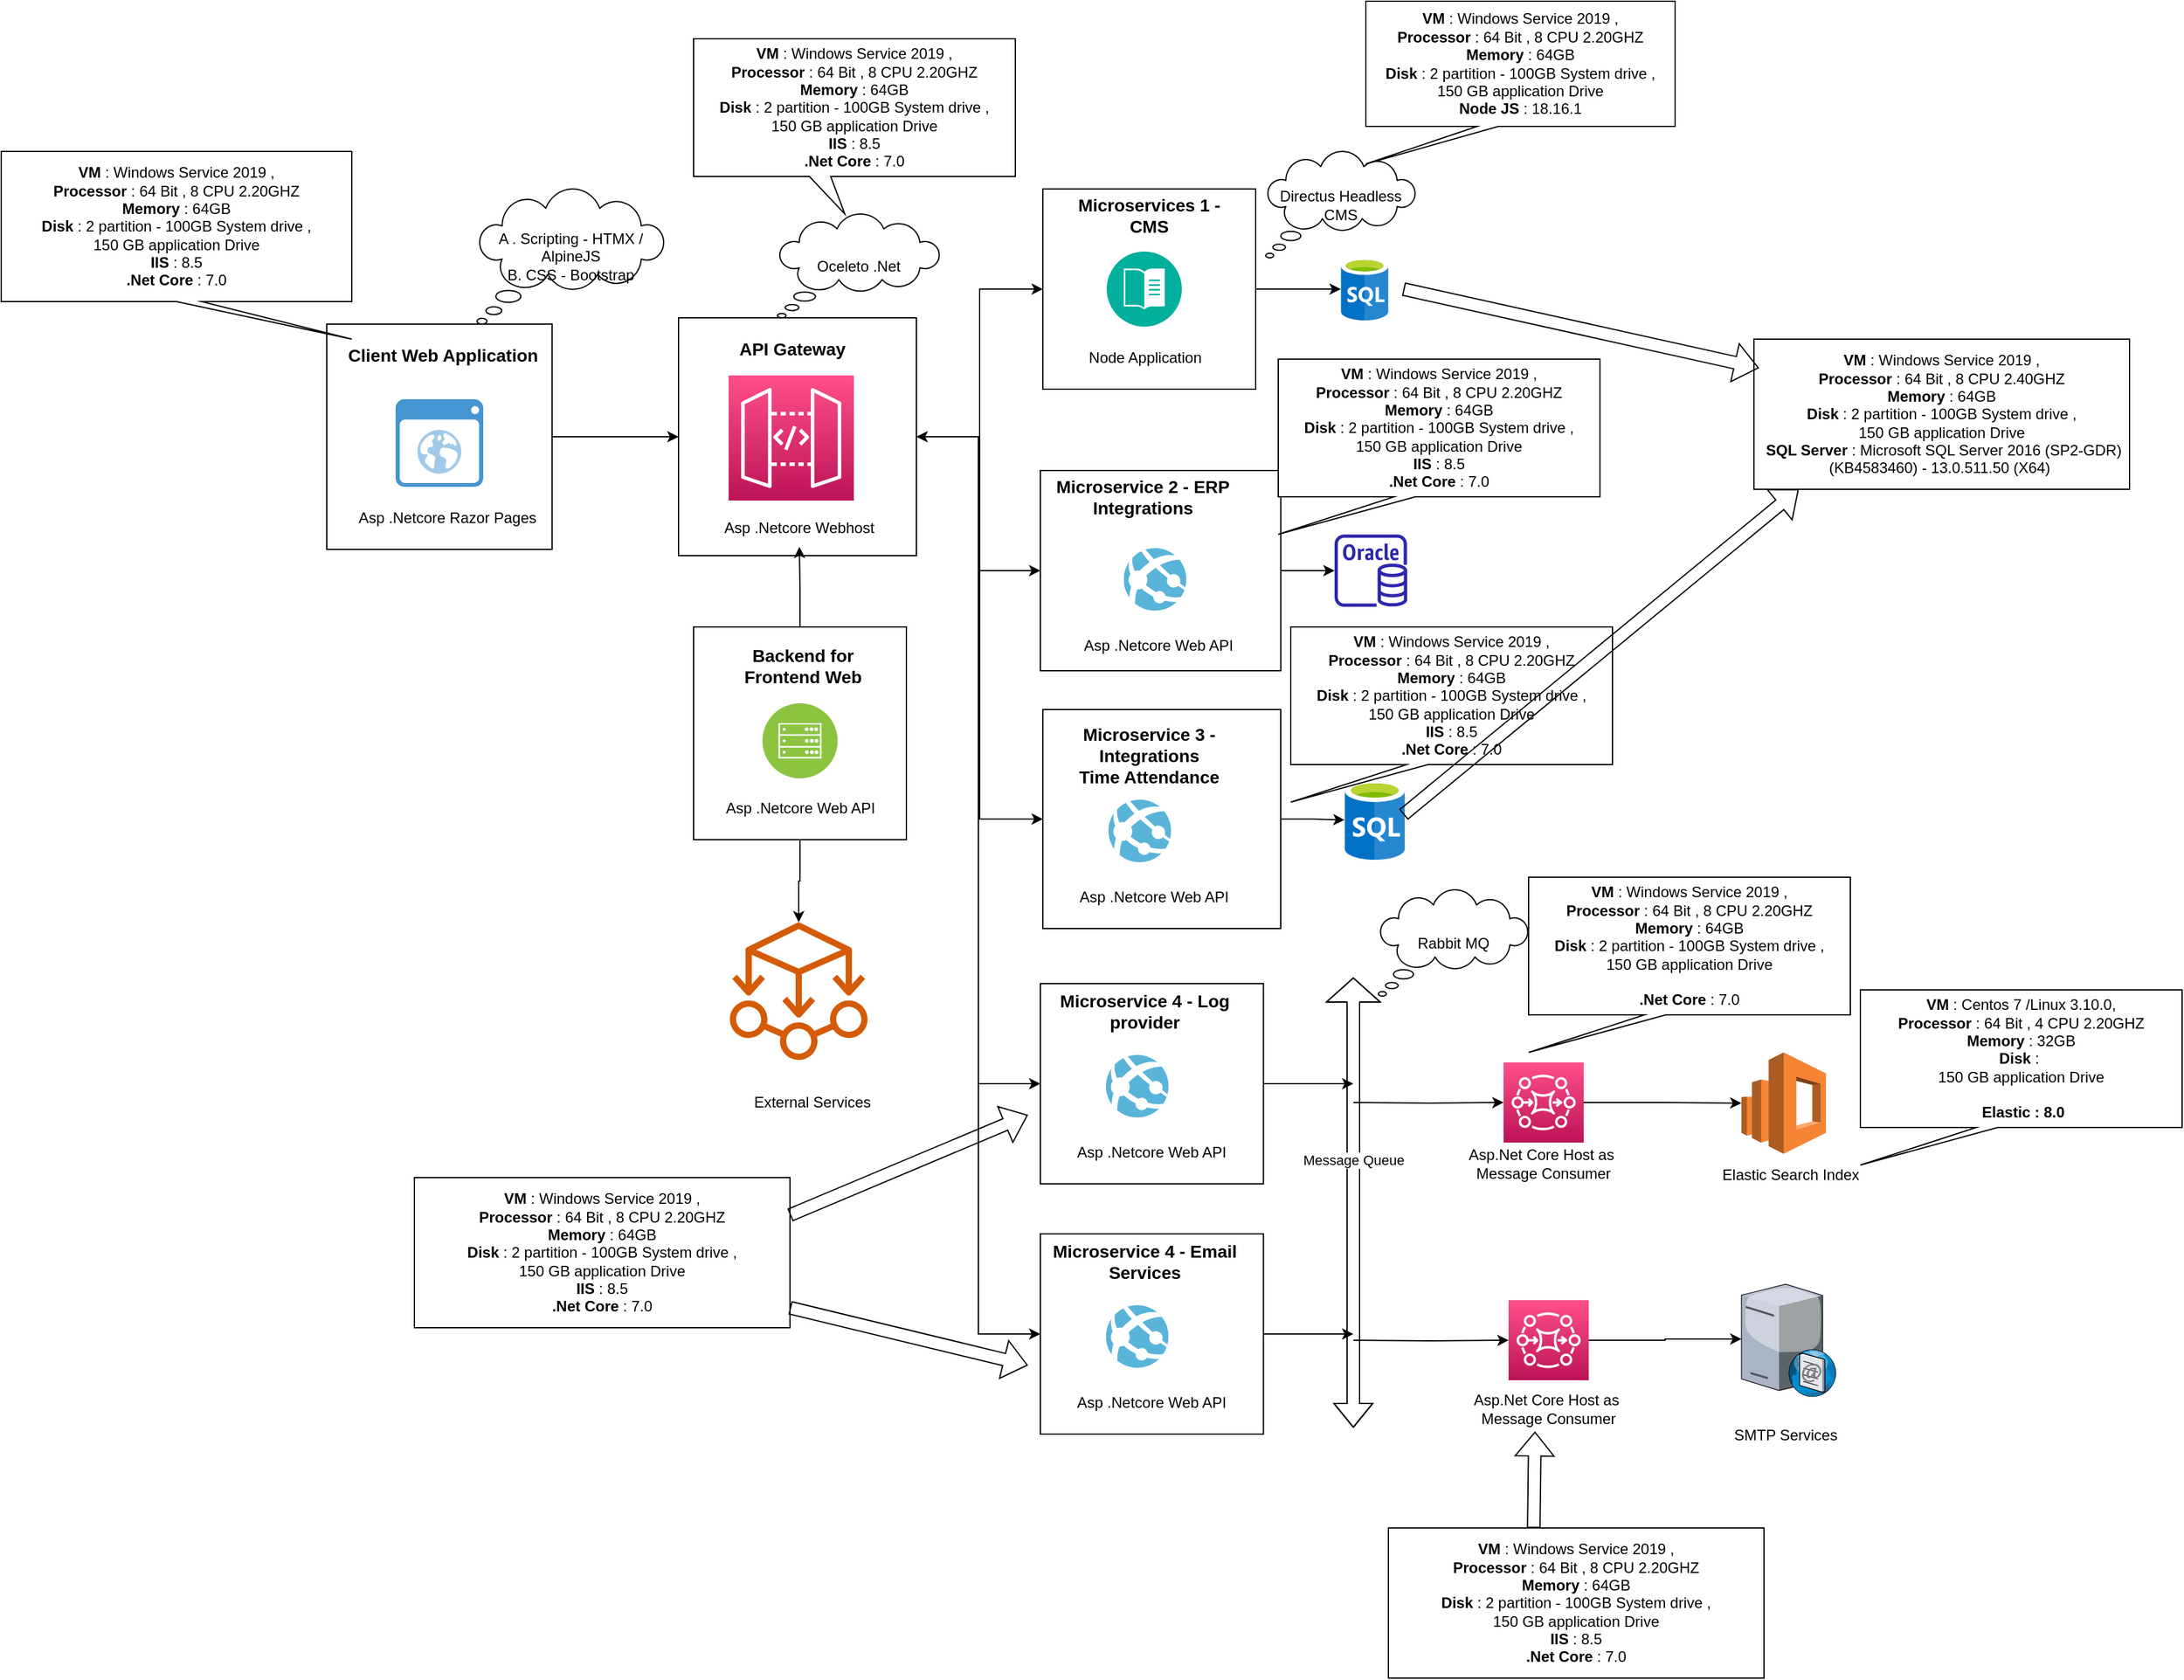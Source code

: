 <mxfile version="21.5.2" type="github">
  <diagram name="Page-1" id="9B2FrqlO3O0PhIjn9zHE">
    <mxGraphModel dx="2524" dy="1864" grid="1" gridSize="10" guides="1" tooltips="1" connect="1" arrows="1" fold="1" page="1" pageScale="1" pageWidth="850" pageHeight="1100" math="0" shadow="0">
      <root>
        <mxCell id="0" />
        <mxCell id="1" parent="0" />
        <mxCell id="-9dhcDxef-u13hbrz7UL-17" value="" style="image;sketch=0;aspect=fixed;html=1;points=[];align=center;fontSize=12;image=img/lib/mscae/SQL_Database_generic.svg;" parent="1" vertex="1">
          <mxGeometry x="770" y="85" width="38" height="50" as="geometry" />
        </mxCell>
        <mxCell id="-9dhcDxef-u13hbrz7UL-23" value="" style="group" parent="1" vertex="1" connectable="0">
          <mxGeometry x="532" y="30" width="170" height="160" as="geometry" />
        </mxCell>
        <mxCell id="-9dhcDxef-u13hbrz7UL-22" value="&lt;b&gt;&lt;br&gt;&lt;br&gt;&lt;/b&gt;" style="rounded=0;whiteSpace=wrap;html=1;" parent="-9dhcDxef-u13hbrz7UL-23" vertex="1">
          <mxGeometry width="170" height="160" as="geometry" />
        </mxCell>
        <mxCell id="-9dhcDxef-u13hbrz7UL-24" value="&lt;span style=&quot;font-size: 14px;&quot;&gt;&lt;b&gt;Microservices 1 - CMS&lt;/b&gt;&lt;/span&gt;" style="text;html=1;strokeColor=none;fillColor=none;align=center;verticalAlign=middle;whiteSpace=wrap;rounded=0;" parent="-9dhcDxef-u13hbrz7UL-23" vertex="1">
          <mxGeometry x="10" y="6" width="150" height="30" as="geometry" />
        </mxCell>
        <mxCell id="-9dhcDxef-u13hbrz7UL-34" value="" style="image;aspect=fixed;perimeter=ellipsePerimeter;html=1;align=center;shadow=0;dashed=0;fontColor=#4277BB;labelBackgroundColor=default;fontSize=12;spacingTop=3;image=img/lib/ibm/management/content_management.svg;" parent="-9dhcDxef-u13hbrz7UL-23" vertex="1">
          <mxGeometry x="51" y="50" width="60" height="60" as="geometry" />
        </mxCell>
        <mxCell id="-9dhcDxef-u13hbrz7UL-35" value="Node Application&amp;nbsp;" style="text;html=1;strokeColor=none;fillColor=none;align=center;verticalAlign=middle;whiteSpace=wrap;rounded=0;container=0;" parent="-9dhcDxef-u13hbrz7UL-23" vertex="1">
          <mxGeometry y="120" width="167" height="30" as="geometry" />
        </mxCell>
        <mxCell id="-9dhcDxef-u13hbrz7UL-25" value="" style="group" parent="1" vertex="1" connectable="0">
          <mxGeometry x="-40" y="138" width="180" height="180" as="geometry" />
        </mxCell>
        <mxCell id="-9dhcDxef-u13hbrz7UL-6" value="" style="whiteSpace=wrap;html=1;aspect=fixed;" parent="-9dhcDxef-u13hbrz7UL-25" vertex="1">
          <mxGeometry width="180" height="180" as="geometry" />
        </mxCell>
        <mxCell id="-9dhcDxef-u13hbrz7UL-4" value="" style="shadow=0;dashed=0;html=1;strokeColor=none;fillColor=#4495D1;labelPosition=center;verticalLabelPosition=bottom;verticalAlign=top;align=center;outlineConnect=0;shape=mxgraph.veeam.2d.web_ui;" parent="-9dhcDxef-u13hbrz7UL-25" vertex="1">
          <mxGeometry x="55" y="60" width="70" height="70" as="geometry" />
        </mxCell>
        <mxCell id="-9dhcDxef-u13hbrz7UL-5" value="&lt;b&gt;&lt;font style=&quot;font-size: 14px;&quot;&gt;Client Web Application&lt;/font&gt;&lt;/b&gt;" style="text;html=1;strokeColor=none;fillColor=none;align=center;verticalAlign=middle;whiteSpace=wrap;rounded=0;" parent="-9dhcDxef-u13hbrz7UL-25" vertex="1">
          <mxGeometry x="13.5" y="10" width="157.5" height="30" as="geometry" />
        </mxCell>
        <mxCell id="-9dhcDxef-u13hbrz7UL-7" value="Asp .Netcore Razor Pages" style="text;html=1;strokeColor=none;fillColor=none;align=center;verticalAlign=middle;whiteSpace=wrap;rounded=0;" parent="-9dhcDxef-u13hbrz7UL-25" vertex="1">
          <mxGeometry x="24" y="140" width="145" height="30" as="geometry" />
        </mxCell>
        <mxCell id="-9dhcDxef-u13hbrz7UL-26" value="" style="group" parent="1" vertex="1" connectable="0">
          <mxGeometry x="241" y="133" width="190" height="190" as="geometry" />
        </mxCell>
        <mxCell id="-9dhcDxef-u13hbrz7UL-9" value="" style="whiteSpace=wrap;html=1;aspect=fixed;" parent="-9dhcDxef-u13hbrz7UL-26" vertex="1">
          <mxGeometry width="190" height="190" as="geometry" />
        </mxCell>
        <mxCell id="-9dhcDxef-u13hbrz7UL-8" value="" style="sketch=0;points=[[0,0,0],[0.25,0,0],[0.5,0,0],[0.75,0,0],[1,0,0],[0,1,0],[0.25,1,0],[0.5,1,0],[0.75,1,0],[1,1,0],[0,0.25,0],[0,0.5,0],[0,0.75,0],[1,0.25,0],[1,0.5,0],[1,0.75,0]];outlineConnect=0;fontColor=#232F3E;gradientColor=#FF4F8B;gradientDirection=north;fillColor=#BC1356;strokeColor=#ffffff;dashed=0;verticalLabelPosition=bottom;verticalAlign=top;align=center;html=1;fontSize=12;fontStyle=0;aspect=fixed;shape=mxgraph.aws4.resourceIcon;resIcon=mxgraph.aws4.api_gateway;" parent="-9dhcDxef-u13hbrz7UL-26" vertex="1">
          <mxGeometry x="40" y="46" width="100" height="100" as="geometry" />
        </mxCell>
        <mxCell id="-9dhcDxef-u13hbrz7UL-10" value="&lt;b&gt;&lt;font style=&quot;font-size: 14px;&quot;&gt;API Gateway&lt;/font&gt;&lt;/b&gt;" style="text;html=1;strokeColor=none;fillColor=none;align=center;verticalAlign=middle;whiteSpace=wrap;rounded=0;" parent="-9dhcDxef-u13hbrz7UL-26" vertex="1">
          <mxGeometry x="41" y="10" width="100" height="30" as="geometry" />
        </mxCell>
        <mxCell id="-9dhcDxef-u13hbrz7UL-11" value="Asp .Netcore Webhost" style="text;html=1;strokeColor=none;fillColor=none;align=center;verticalAlign=middle;whiteSpace=wrap;rounded=0;" parent="-9dhcDxef-u13hbrz7UL-26" vertex="1">
          <mxGeometry x="13" y="153" width="167" height="30" as="geometry" />
        </mxCell>
        <mxCell id="-9dhcDxef-u13hbrz7UL-33" value="" style="group" parent="1" vertex="1" connectable="0">
          <mxGeometry x="253" y="380" width="175" height="170" as="geometry" />
        </mxCell>
        <mxCell id="-9dhcDxef-u13hbrz7UL-27" value="" style="whiteSpace=wrap;html=1;aspect=fixed;container=0;" parent="-9dhcDxef-u13hbrz7UL-33" vertex="1">
          <mxGeometry width="170" height="170" as="geometry" />
        </mxCell>
        <mxCell id="-9dhcDxef-u13hbrz7UL-28" value="" style="image;aspect=fixed;perimeter=ellipsePerimeter;html=1;align=center;shadow=0;dashed=0;fontColor=#4277BB;labelBackgroundColor=default;fontSize=12;spacingTop=3;image=img/lib/ibm/infrastructure/mobile_backend.svg;container=0;" parent="-9dhcDxef-u13hbrz7UL-33" vertex="1">
          <mxGeometry x="55" y="61" width="60" height="60" as="geometry" />
        </mxCell>
        <mxCell id="-9dhcDxef-u13hbrz7UL-29" value="&lt;b&gt;&lt;font style=&quot;font-size: 14px;&quot;&gt;Backend for &lt;br&gt;Frontend Web&lt;/font&gt;&lt;/b&gt;" style="text;html=1;strokeColor=none;fillColor=none;align=center;verticalAlign=middle;whiteSpace=wrap;rounded=0;container=0;" parent="-9dhcDxef-u13hbrz7UL-33" vertex="1">
          <mxGeometry x="5" y="20" width="165" height="21" as="geometry" />
        </mxCell>
        <mxCell id="-9dhcDxef-u13hbrz7UL-30" value="Asp .Netcore Web API" style="text;html=1;strokeColor=none;fillColor=none;align=center;verticalAlign=middle;whiteSpace=wrap;rounded=0;container=0;" parent="-9dhcDxef-u13hbrz7UL-33" vertex="1">
          <mxGeometry x="1.5" y="130" width="167" height="30" as="geometry" />
        </mxCell>
        <mxCell id="-9dhcDxef-u13hbrz7UL-37" value="" style="group" parent="1" vertex="1" connectable="0">
          <mxGeometry x="530" y="255" width="200" height="160" as="geometry" />
        </mxCell>
        <mxCell id="-9dhcDxef-u13hbrz7UL-36" value="&lt;b&gt;&lt;br&gt;&lt;br&gt;&lt;/b&gt;" style="rounded=0;whiteSpace=wrap;html=1;" parent="-9dhcDxef-u13hbrz7UL-37" vertex="1">
          <mxGeometry width="192.09" height="160" as="geometry" />
        </mxCell>
        <mxCell id="-9dhcDxef-u13hbrz7UL-20" value="" style="image;sketch=0;aspect=fixed;html=1;points=[];align=center;fontSize=12;image=img/lib/mscae/App_Services.svg;" parent="-9dhcDxef-u13hbrz7UL-37" vertex="1">
          <mxGeometry x="66.588" y="62" width="50" height="50" as="geometry" />
        </mxCell>
        <mxCell id="-9dhcDxef-u13hbrz7UL-38" value="&lt;span style=&quot;font-size: 14px;&quot;&gt;&lt;b&gt;Microservice 2 - ERP Integrations&lt;/b&gt;&lt;/span&gt;" style="text;html=1;strokeColor=none;fillColor=none;align=center;verticalAlign=middle;whiteSpace=wrap;rounded=0;container=0;" parent="-9dhcDxef-u13hbrz7UL-37" vertex="1">
          <mxGeometry x="-11.299" y="10" width="186.441" height="21" as="geometry" />
        </mxCell>
        <mxCell id="-9dhcDxef-u13hbrz7UL-49" value="Asp .Netcore Web API" style="text;html=1;strokeColor=none;fillColor=none;align=center;verticalAlign=middle;whiteSpace=wrap;rounded=0;container=0;" parent="-9dhcDxef-u13hbrz7UL-37" vertex="1">
          <mxGeometry y="125" width="188.701" height="30" as="geometry" />
        </mxCell>
        <mxCell id="-9dhcDxef-u13hbrz7UL-39" value="" style="edgeStyle=orthogonalEdgeStyle;rounded=0;orthogonalLoop=1;jettySize=auto;html=1;" parent="1" source="-9dhcDxef-u13hbrz7UL-6" target="-9dhcDxef-u13hbrz7UL-9" edge="1">
          <mxGeometry relative="1" as="geometry" />
        </mxCell>
        <mxCell id="-9dhcDxef-u13hbrz7UL-40" style="edgeStyle=orthogonalEdgeStyle;rounded=0;orthogonalLoop=1;jettySize=auto;html=1;" parent="1" source="-9dhcDxef-u13hbrz7UL-9" target="-9dhcDxef-u13hbrz7UL-22" edge="1">
          <mxGeometry relative="1" as="geometry" />
        </mxCell>
        <mxCell id="-9dhcDxef-u13hbrz7UL-42" style="edgeStyle=orthogonalEdgeStyle;rounded=0;orthogonalLoop=1;jettySize=auto;html=1;entryX=0.5;entryY=1;entryDx=0;entryDy=0;" parent="1" source="-9dhcDxef-u13hbrz7UL-27" target="-9dhcDxef-u13hbrz7UL-11" edge="1">
          <mxGeometry relative="1" as="geometry" />
        </mxCell>
        <mxCell id="-9dhcDxef-u13hbrz7UL-43" value="" style="group" parent="1" vertex="1" connectable="0">
          <mxGeometry x="532" y="456" width="200" height="165" as="geometry" />
        </mxCell>
        <mxCell id="-9dhcDxef-u13hbrz7UL-44" value="&lt;b&gt;&lt;br&gt;&lt;br&gt;&lt;/b&gt;" style="rounded=0;whiteSpace=wrap;html=1;" parent="-9dhcDxef-u13hbrz7UL-43" vertex="1">
          <mxGeometry y="-10" width="190" height="175" as="geometry" />
        </mxCell>
        <mxCell id="-9dhcDxef-u13hbrz7UL-45" value="" style="image;sketch=0;aspect=fixed;html=1;points=[];align=center;fontSize=12;image=img/lib/mscae/App_Services.svg;" parent="-9dhcDxef-u13hbrz7UL-43" vertex="1">
          <mxGeometry x="52.411" y="62" width="50" height="50" as="geometry" />
        </mxCell>
        <mxCell id="-9dhcDxef-u13hbrz7UL-46" value="&lt;span style=&quot;font-size: 14px;&quot;&gt;&lt;b&gt;Microservice 3 - &lt;br&gt;Integrations&lt;br&gt;Time Attendance&lt;br&gt;&lt;/b&gt;&lt;/span&gt;" style="text;html=1;strokeColor=none;fillColor=none;align=center;verticalAlign=middle;whiteSpace=wrap;rounded=0;container=0;" parent="-9dhcDxef-u13hbrz7UL-43" vertex="1">
          <mxGeometry x="-30" y="16" width="230" height="21" as="geometry" />
        </mxCell>
        <mxCell id="-9dhcDxef-u13hbrz7UL-51" value="Asp .Netcore Web API" style="text;html=1;strokeColor=none;fillColor=none;align=center;verticalAlign=middle;whiteSpace=wrap;rounded=0;container=0;" parent="-9dhcDxef-u13hbrz7UL-43" vertex="1">
          <mxGeometry x="-9.801" y="125" width="197.801" height="30" as="geometry" />
        </mxCell>
        <mxCell id="-9dhcDxef-u13hbrz7UL-48" value="" style="image;sketch=0;aspect=fixed;html=1;points=[];align=center;fontSize=12;image=img/lib/mscae/SQL_Database_generic.svg;" parent="1" vertex="1">
          <mxGeometry x="773" y="502.5" width="48.26" height="63.5" as="geometry" />
        </mxCell>
        <mxCell id="-9dhcDxef-u13hbrz7UL-50" value="" style="sketch=0;outlineConnect=0;fontColor=#232F3E;gradientColor=none;fillColor=#2E27AD;strokeColor=none;dashed=0;verticalLabelPosition=bottom;verticalAlign=top;align=center;html=1;fontSize=12;fontStyle=0;aspect=fixed;pointerEvents=1;shape=mxgraph.aws4.rds_oracle_instance;" parent="1" vertex="1">
          <mxGeometry x="765" y="306" width="58" height="58" as="geometry" />
        </mxCell>
        <mxCell id="-9dhcDxef-u13hbrz7UL-52" style="edgeStyle=orthogonalEdgeStyle;rounded=0;orthogonalLoop=1;jettySize=auto;html=1;" parent="1" source="-9dhcDxef-u13hbrz7UL-9" target="-9dhcDxef-u13hbrz7UL-36" edge="1">
          <mxGeometry relative="1" as="geometry" />
        </mxCell>
        <mxCell id="-9dhcDxef-u13hbrz7UL-53" style="edgeStyle=orthogonalEdgeStyle;rounded=0;orthogonalLoop=1;jettySize=auto;html=1;entryX=0;entryY=0.5;entryDx=0;entryDy=0;" parent="1" source="-9dhcDxef-u13hbrz7UL-9" target="-9dhcDxef-u13hbrz7UL-44" edge="1">
          <mxGeometry relative="1" as="geometry" />
        </mxCell>
        <mxCell id="-9dhcDxef-u13hbrz7UL-54" value="" style="group" parent="1" vertex="1" connectable="0">
          <mxGeometry x="530" y="660" width="188" height="160" as="geometry" />
        </mxCell>
        <mxCell id="-9dhcDxef-u13hbrz7UL-79" style="edgeStyle=orthogonalEdgeStyle;rounded=0;orthogonalLoop=1;jettySize=auto;html=1;" parent="-9dhcDxef-u13hbrz7UL-54" source="-9dhcDxef-u13hbrz7UL-55" edge="1">
          <mxGeometry relative="1" as="geometry">
            <mxPoint x="250" y="85" as="targetPoint" />
          </mxGeometry>
        </mxCell>
        <mxCell id="-9dhcDxef-u13hbrz7UL-55" value="&lt;b&gt;&lt;br&gt;&lt;br&gt;&lt;/b&gt;" style="rounded=0;whiteSpace=wrap;html=1;" parent="-9dhcDxef-u13hbrz7UL-54" vertex="1">
          <mxGeometry y="5" width="178.198" height="160" as="geometry" />
        </mxCell>
        <mxCell id="-9dhcDxef-u13hbrz7UL-56" value="" style="image;sketch=0;aspect=fixed;html=1;points=[];align=center;fontSize=12;image=img/lib/mscae/App_Services.svg;" parent="-9dhcDxef-u13hbrz7UL-54" vertex="1">
          <mxGeometry x="52.411" y="62" width="50" height="50" as="geometry" />
        </mxCell>
        <mxCell id="-9dhcDxef-u13hbrz7UL-57" value="&lt;span style=&quot;font-size: 14px;&quot;&gt;&lt;b&gt;Microservice 4 - Log provider&lt;/b&gt;&lt;/span&gt;" style="text;html=1;strokeColor=none;fillColor=none;align=center;verticalAlign=middle;whiteSpace=wrap;rounded=0;container=0;" parent="-9dhcDxef-u13hbrz7UL-54" vertex="1">
          <mxGeometry x="-2.621" y="16" width="172.957" height="21" as="geometry" />
        </mxCell>
        <mxCell id="-9dhcDxef-u13hbrz7UL-58" value="Asp .Netcore Web API" style="text;html=1;strokeColor=none;fillColor=none;align=center;verticalAlign=middle;whiteSpace=wrap;rounded=0;container=0;" parent="-9dhcDxef-u13hbrz7UL-54" vertex="1">
          <mxGeometry x="-9.801" y="125" width="197.801" height="30" as="geometry" />
        </mxCell>
        <mxCell id="-9dhcDxef-u13hbrz7UL-59" value="" style="group" parent="1" vertex="1" connectable="0">
          <mxGeometry x="530" y="860" width="188" height="160" as="geometry" />
        </mxCell>
        <mxCell id="-9dhcDxef-u13hbrz7UL-80" style="edgeStyle=orthogonalEdgeStyle;rounded=0;orthogonalLoop=1;jettySize=auto;html=1;" parent="-9dhcDxef-u13hbrz7UL-59" source="-9dhcDxef-u13hbrz7UL-60" edge="1">
          <mxGeometry relative="1" as="geometry">
            <mxPoint x="250" y="85" as="targetPoint" />
          </mxGeometry>
        </mxCell>
        <mxCell id="-9dhcDxef-u13hbrz7UL-60" value="&lt;b&gt;&lt;br&gt;&lt;br&gt;&lt;/b&gt;" style="rounded=0;whiteSpace=wrap;html=1;" parent="-9dhcDxef-u13hbrz7UL-59" vertex="1">
          <mxGeometry y="5" width="178.198" height="160" as="geometry" />
        </mxCell>
        <mxCell id="-9dhcDxef-u13hbrz7UL-61" value="" style="image;sketch=0;aspect=fixed;html=1;points=[];align=center;fontSize=12;image=img/lib/mscae/App_Services.svg;" parent="-9dhcDxef-u13hbrz7UL-59" vertex="1">
          <mxGeometry x="52.411" y="62" width="50" height="50" as="geometry" />
        </mxCell>
        <mxCell id="-9dhcDxef-u13hbrz7UL-62" value="&lt;span style=&quot;font-size: 14px;&quot;&gt;&lt;b&gt;Microservice 4 - Email Services&lt;/b&gt;&lt;/span&gt;" style="text;html=1;strokeColor=none;fillColor=none;align=center;verticalAlign=middle;whiteSpace=wrap;rounded=0;container=0;" parent="-9dhcDxef-u13hbrz7UL-59" vertex="1">
          <mxGeometry x="-2.621" y="16" width="172.957" height="21" as="geometry" />
        </mxCell>
        <mxCell id="-9dhcDxef-u13hbrz7UL-63" value="Asp .Netcore Web API" style="text;html=1;strokeColor=none;fillColor=none;align=center;verticalAlign=middle;whiteSpace=wrap;rounded=0;container=0;" parent="-9dhcDxef-u13hbrz7UL-59" vertex="1">
          <mxGeometry x="-9.801" y="125" width="197.801" height="30" as="geometry" />
        </mxCell>
        <mxCell id="-9dhcDxef-u13hbrz7UL-92" style="edgeStyle=orthogonalEdgeStyle;rounded=0;orthogonalLoop=1;jettySize=auto;html=1;" parent="1" source="-9dhcDxef-u13hbrz7UL-64" target="-9dhcDxef-u13hbrz7UL-90" edge="1">
          <mxGeometry relative="1" as="geometry" />
        </mxCell>
        <mxCell id="-9dhcDxef-u13hbrz7UL-64" value="" style="sketch=0;points=[[0,0,0],[0.25,0,0],[0.5,0,0],[0.75,0,0],[1,0,0],[0,1,0],[0.25,1,0],[0.5,1,0],[0.75,1,0],[1,1,0],[0,0.25,0],[0,0.5,0],[0,0.75,0],[1,0.25,0],[1,0.5,0],[1,0.75,0]];outlineConnect=0;fontColor=#232F3E;gradientColor=#FF4F8B;gradientDirection=north;fillColor=#BC1356;strokeColor=#ffffff;dashed=0;verticalLabelPosition=bottom;verticalAlign=top;align=center;html=1;fontSize=12;fontStyle=0;aspect=fixed;shape=mxgraph.aws4.resourceIcon;resIcon=mxgraph.aws4.mq;" parent="1" vertex="1">
          <mxGeometry x="904" y="918" width="64" height="64" as="geometry" />
        </mxCell>
        <mxCell id="-9dhcDxef-u13hbrz7UL-88" style="edgeStyle=orthogonalEdgeStyle;rounded=0;orthogonalLoop=1;jettySize=auto;html=1;" parent="1" source="-9dhcDxef-u13hbrz7UL-65" target="-9dhcDxef-u13hbrz7UL-86" edge="1">
          <mxGeometry relative="1" as="geometry" />
        </mxCell>
        <mxCell id="-9dhcDxef-u13hbrz7UL-65" value="" style="sketch=0;points=[[0,0,0],[0.25,0,0],[0.5,0,0],[0.75,0,0],[1,0,0],[0,1,0],[0.25,1,0],[0.5,1,0],[0.75,1,0],[1,1,0],[0,0.25,0],[0,0.5,0],[0,0.75,0],[1,0.25,0],[1,0.5,0],[1,0.75,0]];outlineConnect=0;fontColor=#232F3E;gradientColor=#FF4F8B;gradientDirection=north;fillColor=#BC1356;strokeColor=#ffffff;dashed=0;verticalLabelPosition=bottom;verticalAlign=top;align=center;html=1;fontSize=12;fontStyle=0;aspect=fixed;shape=mxgraph.aws4.resourceIcon;resIcon=mxgraph.aws4.mq;" parent="1" vertex="1">
          <mxGeometry x="900" y="728" width="64" height="64" as="geometry" />
        </mxCell>
        <mxCell id="-9dhcDxef-u13hbrz7UL-66" value="Asp.Net Core Host as&amp;nbsp; Message Consumer" style="text;html=1;strokeColor=none;fillColor=none;align=center;verticalAlign=middle;whiteSpace=wrap;rounded=0;" parent="1" vertex="1">
          <mxGeometry x="856" y="794" width="152" height="30" as="geometry" />
        </mxCell>
        <mxCell id="-9dhcDxef-u13hbrz7UL-68" style="edgeStyle=orthogonalEdgeStyle;rounded=0;orthogonalLoop=1;jettySize=auto;html=1;entryX=0;entryY=0.5;entryDx=0;entryDy=0;" parent="1" source="-9dhcDxef-u13hbrz7UL-9" target="-9dhcDxef-u13hbrz7UL-55" edge="1">
          <mxGeometry relative="1" as="geometry" />
        </mxCell>
        <mxCell id="-9dhcDxef-u13hbrz7UL-69" style="edgeStyle=orthogonalEdgeStyle;rounded=0;orthogonalLoop=1;jettySize=auto;html=1;entryX=0;entryY=0.5;entryDx=0;entryDy=0;" parent="1" source="-9dhcDxef-u13hbrz7UL-9" target="-9dhcDxef-u13hbrz7UL-60" edge="1">
          <mxGeometry relative="1" as="geometry" />
        </mxCell>
        <mxCell id="-9dhcDxef-u13hbrz7UL-70" value="" style="edgeStyle=orthogonalEdgeStyle;rounded=0;orthogonalLoop=1;jettySize=auto;html=1;" parent="1" target="-9dhcDxef-u13hbrz7UL-65" edge="1">
          <mxGeometry relative="1" as="geometry">
            <mxPoint x="780" y="760" as="sourcePoint" />
          </mxGeometry>
        </mxCell>
        <mxCell id="-9dhcDxef-u13hbrz7UL-71" value="" style="edgeStyle=orthogonalEdgeStyle;rounded=0;orthogonalLoop=1;jettySize=auto;html=1;" parent="1" target="-9dhcDxef-u13hbrz7UL-64" edge="1">
          <mxGeometry relative="1" as="geometry">
            <mxPoint x="780" y="950" as="sourcePoint" />
          </mxGeometry>
        </mxCell>
        <mxCell id="-9dhcDxef-u13hbrz7UL-72" value="" style="edgeStyle=orthogonalEdgeStyle;rounded=0;orthogonalLoop=1;jettySize=auto;html=1;" parent="1" source="-9dhcDxef-u13hbrz7UL-44" target="-9dhcDxef-u13hbrz7UL-48" edge="1">
          <mxGeometry relative="1" as="geometry" />
        </mxCell>
        <mxCell id="-9dhcDxef-u13hbrz7UL-73" value="" style="edgeStyle=orthogonalEdgeStyle;rounded=0;orthogonalLoop=1;jettySize=auto;html=1;" parent="1" source="-9dhcDxef-u13hbrz7UL-36" target="-9dhcDxef-u13hbrz7UL-50" edge="1">
          <mxGeometry relative="1" as="geometry" />
        </mxCell>
        <mxCell id="-9dhcDxef-u13hbrz7UL-74" value="" style="edgeStyle=orthogonalEdgeStyle;rounded=0;orthogonalLoop=1;jettySize=auto;html=1;" parent="1" source="-9dhcDxef-u13hbrz7UL-22" target="-9dhcDxef-u13hbrz7UL-17" edge="1">
          <mxGeometry relative="1" as="geometry" />
        </mxCell>
        <mxCell id="-9dhcDxef-u13hbrz7UL-75" value="Asp.Net Core Host as&amp;nbsp; Message Consumer" style="text;html=1;strokeColor=none;fillColor=none;align=center;verticalAlign=middle;whiteSpace=wrap;rounded=0;" parent="1" vertex="1">
          <mxGeometry x="860" y="990" width="152" height="30" as="geometry" />
        </mxCell>
        <mxCell id="-9dhcDxef-u13hbrz7UL-77" value="" style="shape=flexArrow;endArrow=classic;startArrow=classic;html=1;rounded=0;endWidth=32;endSize=6.07;" parent="1" edge="1">
          <mxGeometry width="100" height="100" relative="1" as="geometry">
            <mxPoint x="780" y="1020" as="sourcePoint" />
            <mxPoint x="780" y="660" as="targetPoint" />
            <Array as="points">
              <mxPoint x="780" y="820" />
            </Array>
          </mxGeometry>
        </mxCell>
        <mxCell id="-9dhcDxef-u13hbrz7UL-78" value="Message Queue" style="edgeLabel;html=1;align=center;verticalAlign=middle;resizable=0;points=[];" parent="-9dhcDxef-u13hbrz7UL-77" vertex="1" connectable="0">
          <mxGeometry x="0.319" relative="1" as="geometry">
            <mxPoint y="23" as="offset" />
          </mxGeometry>
        </mxCell>
        <mxCell id="-9dhcDxef-u13hbrz7UL-81" value="" style="endArrow=classic;html=1;rounded=0;entryX=1;entryY=0.5;entryDx=0;entryDy=0;" parent="1" target="-9dhcDxef-u13hbrz7UL-9" edge="1">
          <mxGeometry width="50" height="50" relative="1" as="geometry">
            <mxPoint x="480" y="228" as="sourcePoint" />
            <mxPoint x="440" y="230" as="targetPoint" />
          </mxGeometry>
        </mxCell>
        <mxCell id="-9dhcDxef-u13hbrz7UL-82" value="A . Scripting - HTMX / AlpineJS&lt;br&gt;B. CSS - Bootstrap" style="whiteSpace=wrap;html=1;shape=mxgraph.basic.cloud_callout" parent="1" vertex="1">
          <mxGeometry x="80" y="30" width="150" height="108" as="geometry" />
        </mxCell>
        <mxCell id="-9dhcDxef-u13hbrz7UL-83" value="Directus Headless CMS" style="whiteSpace=wrap;html=1;shape=mxgraph.basic.cloud_callout" parent="1" vertex="1">
          <mxGeometry x="710" width="120" height="85" as="geometry" />
        </mxCell>
        <mxCell id="-9dhcDxef-u13hbrz7UL-84" value="Oceleto .Net" style="whiteSpace=wrap;html=1;shape=mxgraph.basic.cloud_callout" parent="1" vertex="1">
          <mxGeometry x="320" y="50" width="130" height="83" as="geometry" />
        </mxCell>
        <mxCell id="-9dhcDxef-u13hbrz7UL-85" value="Rabbit MQ" style="whiteSpace=wrap;html=1;shape=mxgraph.basic.cloud_callout" parent="1" vertex="1">
          <mxGeometry x="800" y="590" width="120" height="85" as="geometry" />
        </mxCell>
        <mxCell id="-9dhcDxef-u13hbrz7UL-86" value="" style="outlineConnect=0;dashed=0;verticalLabelPosition=bottom;verticalAlign=top;align=center;html=1;shape=mxgraph.aws3.elasticsearch_service;fillColor=#F58534;gradientColor=none;" parent="1" vertex="1">
          <mxGeometry x="1090" y="720" width="67.5" height="81" as="geometry" />
        </mxCell>
        <mxCell id="-9dhcDxef-u13hbrz7UL-89" value="Elastic Search Index" style="text;html=1;strokeColor=none;fillColor=none;align=center;verticalAlign=middle;whiteSpace=wrap;rounded=0;" parent="1" vertex="1">
          <mxGeometry x="1072.5" y="803" width="112.5" height="30" as="geometry" />
        </mxCell>
        <mxCell id="-9dhcDxef-u13hbrz7UL-90" value="" style="verticalLabelPosition=bottom;sketch=0;aspect=fixed;html=1;verticalAlign=top;strokeColor=none;align=center;outlineConnect=0;shape=mxgraph.citrix.smtp_server;" parent="1" vertex="1">
          <mxGeometry x="1090" y="903" width="76" height="92" as="geometry" />
        </mxCell>
        <mxCell id="-9dhcDxef-u13hbrz7UL-91" value="SMTP Services" style="text;html=1;strokeColor=none;fillColor=none;align=center;verticalAlign=middle;whiteSpace=wrap;rounded=0;" parent="1" vertex="1">
          <mxGeometry x="1078.5" y="1011" width="92.5" height="30" as="geometry" />
        </mxCell>
        <mxCell id="-9dhcDxef-u13hbrz7UL-93" value="" style="sketch=0;outlineConnect=0;fontColor=#232F3E;gradientColor=none;fillColor=#D45B07;strokeColor=none;dashed=0;verticalLabelPosition=bottom;verticalAlign=top;align=center;html=1;fontSize=12;fontStyle=0;aspect=fixed;pointerEvents=1;shape=mxgraph.aws4.ec2_aws_microservice_extractor_for_net;" parent="1" vertex="1">
          <mxGeometry x="282" y="616" width="110" height="110" as="geometry" />
        </mxCell>
        <mxCell id="-9dhcDxef-u13hbrz7UL-94" value="External Services" style="text;html=1;strokeColor=none;fillColor=none;align=center;verticalAlign=middle;whiteSpace=wrap;rounded=0;" parent="1" vertex="1">
          <mxGeometry x="285" y="745" width="126" height="30" as="geometry" />
        </mxCell>
        <mxCell id="-9dhcDxef-u13hbrz7UL-95" style="edgeStyle=orthogonalEdgeStyle;rounded=0;orthogonalLoop=1;jettySize=auto;html=1;" parent="1" source="-9dhcDxef-u13hbrz7UL-27" target="-9dhcDxef-u13hbrz7UL-93" edge="1">
          <mxGeometry relative="1" as="geometry" />
        </mxCell>
        <mxCell id="fEtpnAOsyFXyuSgCwX6Y-1" value="&lt;b&gt;VM &lt;/b&gt;: Windows Service 2019 ,&lt;br&gt;&lt;b&gt;Processor &lt;/b&gt;: 64 Bit , 8 CPU 2.20GHZ&lt;br&gt;&lt;b&gt;Memory &lt;/b&gt;: 64GB&lt;br&gt;&lt;b&gt;Disk &lt;/b&gt;: 2 partition - 100GB System drive , &lt;br&gt;150 GB application Drive&lt;br&gt;&amp;nbsp;&lt;b style=&quot;border-color: var(--border-color);&quot;&gt;IIS&amp;nbsp;&lt;/b&gt;: 8.5&amp;nbsp;&lt;br&gt;&lt;b&gt;.Net Core &lt;/b&gt;: 7.0" style="shape=callout;whiteSpace=wrap;html=1;perimeter=calloutPerimeter;position2=1;" vertex="1" parent="1">
          <mxGeometry x="-300" width="280" height="150" as="geometry" />
        </mxCell>
        <mxCell id="fEtpnAOsyFXyuSgCwX6Y-2" value="&lt;b&gt;VM &lt;/b&gt;: Windows Service 2019 ,&lt;br&gt;&lt;b&gt;Processor &lt;/b&gt;: 64 Bit , 8 CPU 2.20GHZ&lt;br&gt;&lt;b&gt;Memory &lt;/b&gt;: 64GB&lt;br&gt;&lt;b&gt;Disk &lt;/b&gt;: 2 partition - 100GB System drive , &lt;br&gt;150 GB application Drive&lt;br&gt;&amp;nbsp;&lt;b&gt;IIS &lt;/b&gt;: 8.5&amp;nbsp;&lt;br&gt;&lt;b style=&quot;border-color: var(--border-color);&quot;&gt;.Net Core&amp;nbsp;&lt;/b&gt;: 7.0" style="shape=callout;whiteSpace=wrap;html=1;perimeter=calloutPerimeter;position2=0.47;base=17;size=30;position=0.36;" vertex="1" parent="1">
          <mxGeometry x="253" y="-90" width="257" height="140" as="geometry" />
        </mxCell>
        <mxCell id="fEtpnAOsyFXyuSgCwX6Y-3" value="&lt;b&gt;VM &lt;/b&gt;: Windows Service 2019 ,&lt;br&gt;&lt;b&gt;Processor &lt;/b&gt;: 64 Bit , 8 CPU 2.20GHZ&lt;br&gt;&lt;b&gt;Memory &lt;/b&gt;: 64GB&lt;br&gt;&lt;b&gt;Disk &lt;/b&gt;: 2 partition - 100GB System drive , &lt;br&gt;150 GB application Drive&lt;br&gt;&lt;b&gt;Node JS &lt;/b&gt;: 18.16.1" style="shape=callout;whiteSpace=wrap;html=1;perimeter=calloutPerimeter;position2=0;base=17;size=30;position=0.36;" vertex="1" parent="1">
          <mxGeometry x="790" y="-120" width="247" height="130" as="geometry" />
        </mxCell>
        <mxCell id="fEtpnAOsyFXyuSgCwX6Y-6" value="&lt;b&gt;VM &lt;/b&gt;: Windows Service 2019 ,&lt;br&gt;&lt;b&gt;Processor &lt;/b&gt;: 64 Bit , 8 CPU 2.20GHZ&lt;br&gt;&lt;b&gt;Memory &lt;/b&gt;: 64GB&lt;br&gt;&lt;b&gt;Disk &lt;/b&gt;: 2 partition - 100GB System drive , &lt;br&gt;150 GB application Drive&lt;br&gt;&amp;nbsp;&lt;b&gt;IIS &lt;/b&gt;: 8.5&amp;nbsp;&lt;br&gt;&lt;b style=&quot;border-color: var(--border-color);&quot;&gt;.Net Core&amp;nbsp;&lt;/b&gt;: 7.0" style="shape=callout;whiteSpace=wrap;html=1;perimeter=calloutPerimeter;position2=0;base=17;size=30;position=0.36;" vertex="1" parent="1">
          <mxGeometry x="720" y="166" width="257" height="140" as="geometry" />
        </mxCell>
        <mxCell id="fEtpnAOsyFXyuSgCwX6Y-7" value="&lt;b&gt;VM &lt;/b&gt;: Windows Service 2019 ,&lt;br&gt;&lt;b&gt;Processor &lt;/b&gt;: 64 Bit , 8 CPU 2.20GHZ&lt;br&gt;&lt;b&gt;Memory &lt;/b&gt;: 64GB&lt;br&gt;&lt;b&gt;Disk &lt;/b&gt;: 2 partition - 100GB System drive , &lt;br&gt;150 GB application Drive&lt;br&gt;&amp;nbsp;&lt;b&gt;IIS &lt;/b&gt;: 8.5&amp;nbsp;&lt;br&gt;&lt;b style=&quot;border-color: var(--border-color);&quot;&gt;.Net Core&amp;nbsp;&lt;/b&gt;: 7.0" style="shape=callout;whiteSpace=wrap;html=1;perimeter=calloutPerimeter;position2=0;base=17;size=30;position=0.36;" vertex="1" parent="1">
          <mxGeometry x="730" y="380" width="257" height="140" as="geometry" />
        </mxCell>
        <mxCell id="fEtpnAOsyFXyuSgCwX6Y-11" value="&lt;b style=&quot;border-color: var(--border-color);&quot;&gt;VM&amp;nbsp;&lt;/b&gt;: Windows Service 2019 ,&lt;br style=&quot;border-color: var(--border-color);&quot;&gt;&lt;b style=&quot;border-color: var(--border-color);&quot;&gt;Processor&amp;nbsp;&lt;/b&gt;: 64 Bit , 8 CPU 2.20GHZ&lt;br style=&quot;border-color: var(--border-color);&quot;&gt;&lt;b style=&quot;border-color: var(--border-color);&quot;&gt;Memory&amp;nbsp;&lt;/b&gt;: 64GB&lt;br style=&quot;border-color: var(--border-color);&quot;&gt;&lt;b style=&quot;border-color: var(--border-color);&quot;&gt;Disk&amp;nbsp;&lt;/b&gt;: 2 partition - 100GB System drive ,&lt;br style=&quot;border-color: var(--border-color);&quot;&gt;150 GB application Drive&lt;br style=&quot;border-color: var(--border-color);&quot;&gt;&amp;nbsp;&lt;b style=&quot;border-color: var(--border-color);&quot;&gt;IIS&amp;nbsp;&lt;/b&gt;: 8.5&amp;nbsp;&lt;br style=&quot;border-color: var(--border-color);&quot;&gt;&lt;b style=&quot;border-color: var(--border-color);&quot;&gt;.Net Core&amp;nbsp;&lt;/b&gt;: 7.0" style="rounded=0;whiteSpace=wrap;html=1;" vertex="1" parent="1">
          <mxGeometry x="30" y="820" width="300" height="120" as="geometry" />
        </mxCell>
        <mxCell id="fEtpnAOsyFXyuSgCwX6Y-13" value="" style="shape=flexArrow;endArrow=classic;html=1;rounded=0;exitX=1;exitY=0.25;exitDx=0;exitDy=0;" edge="1" parent="1" source="fEtpnAOsyFXyuSgCwX6Y-11">
          <mxGeometry width="50" height="50" relative="1" as="geometry">
            <mxPoint x="350" y="870" as="sourcePoint" />
            <mxPoint x="520" y="770" as="targetPoint" />
          </mxGeometry>
        </mxCell>
        <mxCell id="fEtpnAOsyFXyuSgCwX6Y-14" value="" style="shape=flexArrow;endArrow=classic;html=1;rounded=0;" edge="1" parent="1">
          <mxGeometry width="50" height="50" relative="1" as="geometry">
            <mxPoint x="330" y="924" as="sourcePoint" />
            <mxPoint x="520" y="970" as="targetPoint" />
          </mxGeometry>
        </mxCell>
        <mxCell id="fEtpnAOsyFXyuSgCwX6Y-15" value="&lt;b&gt;VM &lt;/b&gt;: Windows Service 2019 ,&lt;br&gt;&lt;b&gt;Processor &lt;/b&gt;: 64 Bit , 8 CPU 2.20GHZ&lt;br&gt;&lt;b&gt;Memory &lt;/b&gt;: 64GB&lt;br&gt;&lt;b&gt;Disk &lt;/b&gt;: 2 partition - 100GB System drive , &lt;br&gt;150 GB application Drive&lt;br&gt;&lt;br&gt;&lt;b style=&quot;border-color: var(--border-color);&quot;&gt;.Net Core&amp;nbsp;&lt;/b&gt;: 7.0" style="shape=callout;whiteSpace=wrap;html=1;perimeter=calloutPerimeter;position2=0;base=17;size=30;position=0.36;" vertex="1" parent="1">
          <mxGeometry x="920" y="580" width="257" height="140" as="geometry" />
        </mxCell>
        <mxCell id="fEtpnAOsyFXyuSgCwX6Y-17" value="&lt;b style=&quot;border-color: var(--border-color);&quot;&gt;VM&amp;nbsp;&lt;/b&gt;: Windows Service 2019 ,&lt;br style=&quot;border-color: var(--border-color);&quot;&gt;&lt;b style=&quot;border-color: var(--border-color);&quot;&gt;Processor&amp;nbsp;&lt;/b&gt;: 64 Bit , 8 CPU 2.20GHZ&lt;br style=&quot;border-color: var(--border-color);&quot;&gt;&lt;b style=&quot;border-color: var(--border-color);&quot;&gt;Memory&amp;nbsp;&lt;/b&gt;: 64GB&lt;br style=&quot;border-color: var(--border-color);&quot;&gt;&lt;b style=&quot;border-color: var(--border-color);&quot;&gt;Disk&amp;nbsp;&lt;/b&gt;: 2 partition - 100GB System drive ,&lt;br style=&quot;border-color: var(--border-color);&quot;&gt;150 GB application Drive&lt;br style=&quot;border-color: var(--border-color);&quot;&gt;&amp;nbsp;&lt;b style=&quot;border-color: var(--border-color);&quot;&gt;IIS&amp;nbsp;&lt;/b&gt;: 8.5&amp;nbsp;&lt;br style=&quot;border-color: var(--border-color);&quot;&gt;&lt;b style=&quot;border-color: var(--border-color);&quot;&gt;.Net Core&amp;nbsp;&lt;/b&gt;: 7.0" style="rounded=0;whiteSpace=wrap;html=1;" vertex="1" parent="1">
          <mxGeometry x="808" y="1100" width="300" height="120" as="geometry" />
        </mxCell>
        <mxCell id="fEtpnAOsyFXyuSgCwX6Y-18" value="" style="shape=flexArrow;endArrow=classic;html=1;rounded=0;exitX=0.387;exitY=0;exitDx=0;exitDy=0;entryX=0.428;entryY=1.1;entryDx=0;entryDy=0;entryPerimeter=0;exitPerimeter=0;" edge="1" parent="1" source="fEtpnAOsyFXyuSgCwX6Y-17" target="-9dhcDxef-u13hbrz7UL-75">
          <mxGeometry width="50" height="50" relative="1" as="geometry">
            <mxPoint x="905" y="1100" as="sourcePoint" />
            <mxPoint x="977" y="1049" as="targetPoint" />
          </mxGeometry>
        </mxCell>
        <mxCell id="fEtpnAOsyFXyuSgCwX6Y-20" value="&lt;b style=&quot;border-color: var(--border-color);&quot;&gt;VM&amp;nbsp;&lt;/b&gt;: Windows Service 2019 ,&lt;br style=&quot;border-color: var(--border-color);&quot;&gt;&lt;b style=&quot;border-color: var(--border-color);&quot;&gt;Processor&amp;nbsp;&lt;/b&gt;: 64 Bit , 8 CPU 2.40GHZ&lt;br style=&quot;border-color: var(--border-color);&quot;&gt;&lt;b style=&quot;border-color: var(--border-color);&quot;&gt;Memory&amp;nbsp;&lt;/b&gt;: 64GB&lt;br style=&quot;border-color: var(--border-color);&quot;&gt;&lt;b style=&quot;border-color: var(--border-color);&quot;&gt;Disk&amp;nbsp;&lt;/b&gt;: 2 partition - 100GB System drive ,&lt;br style=&quot;border-color: var(--border-color);&quot;&gt;150 GB application Drive&lt;br style=&quot;border-color: var(--border-color);&quot;&gt;&amp;nbsp;&lt;b&gt;SQL Server &lt;/b&gt;:&amp;nbsp;Microsoft SQL Server 2016 (SP2-GDR) (KB4583460) - 13.0.511.50 (X64)&amp;nbsp;" style="rounded=0;whiteSpace=wrap;html=1;" vertex="1" parent="1">
          <mxGeometry x="1100" y="150" width="300" height="120" as="geometry" />
        </mxCell>
        <mxCell id="fEtpnAOsyFXyuSgCwX6Y-22" value="" style="shape=flexArrow;endArrow=classic;html=1;rounded=0;entryX=0.013;entryY=0.192;entryDx=0;entryDy=0;entryPerimeter=0;" edge="1" parent="1" target="fEtpnAOsyFXyuSgCwX6Y-20">
          <mxGeometry width="50" height="50" relative="1" as="geometry">
            <mxPoint x="820" y="110" as="sourcePoint" />
            <mxPoint x="1078.5" y="30" as="targetPoint" />
          </mxGeometry>
        </mxCell>
        <mxCell id="fEtpnAOsyFXyuSgCwX6Y-23" value="" style="shape=flexArrow;endArrow=classic;html=1;rounded=0;entryX=0.42;entryY=0.992;entryDx=0;entryDy=0;entryPerimeter=0;exitX=0.974;exitY=0.433;exitDx=0;exitDy=0;exitPerimeter=0;" edge="1" parent="1" source="-9dhcDxef-u13hbrz7UL-48">
          <mxGeometry width="50" height="50" relative="1" as="geometry">
            <mxPoint x="890.001" y="380.96" as="sourcePoint" />
            <mxPoint x="1135.71" y="270.0" as="targetPoint" />
          </mxGeometry>
        </mxCell>
        <mxCell id="fEtpnAOsyFXyuSgCwX6Y-24" value="&lt;b&gt;VM &lt;/b&gt;: Centos 7 /Linux 3.10.0,&lt;br&gt;&lt;b&gt;Processor &lt;/b&gt;: 64 Bit , 4 CPU 2.20GHZ&lt;br&gt;&lt;b&gt;Memory &lt;/b&gt;: 32GB&lt;br&gt;&lt;b&gt;Disk &lt;/b&gt;:&amp;nbsp;&lt;br&gt;150 GB application Drive&lt;br&gt;&lt;br&gt;&lt;b&gt;&amp;nbsp;Elastic : 8.0&lt;/b&gt;" style="shape=callout;whiteSpace=wrap;html=1;perimeter=calloutPerimeter;position2=0;base=17;size=30;position=0.36;" vertex="1" parent="1">
          <mxGeometry x="1185" y="670" width="257" height="140" as="geometry" />
        </mxCell>
      </root>
    </mxGraphModel>
  </diagram>
</mxfile>
